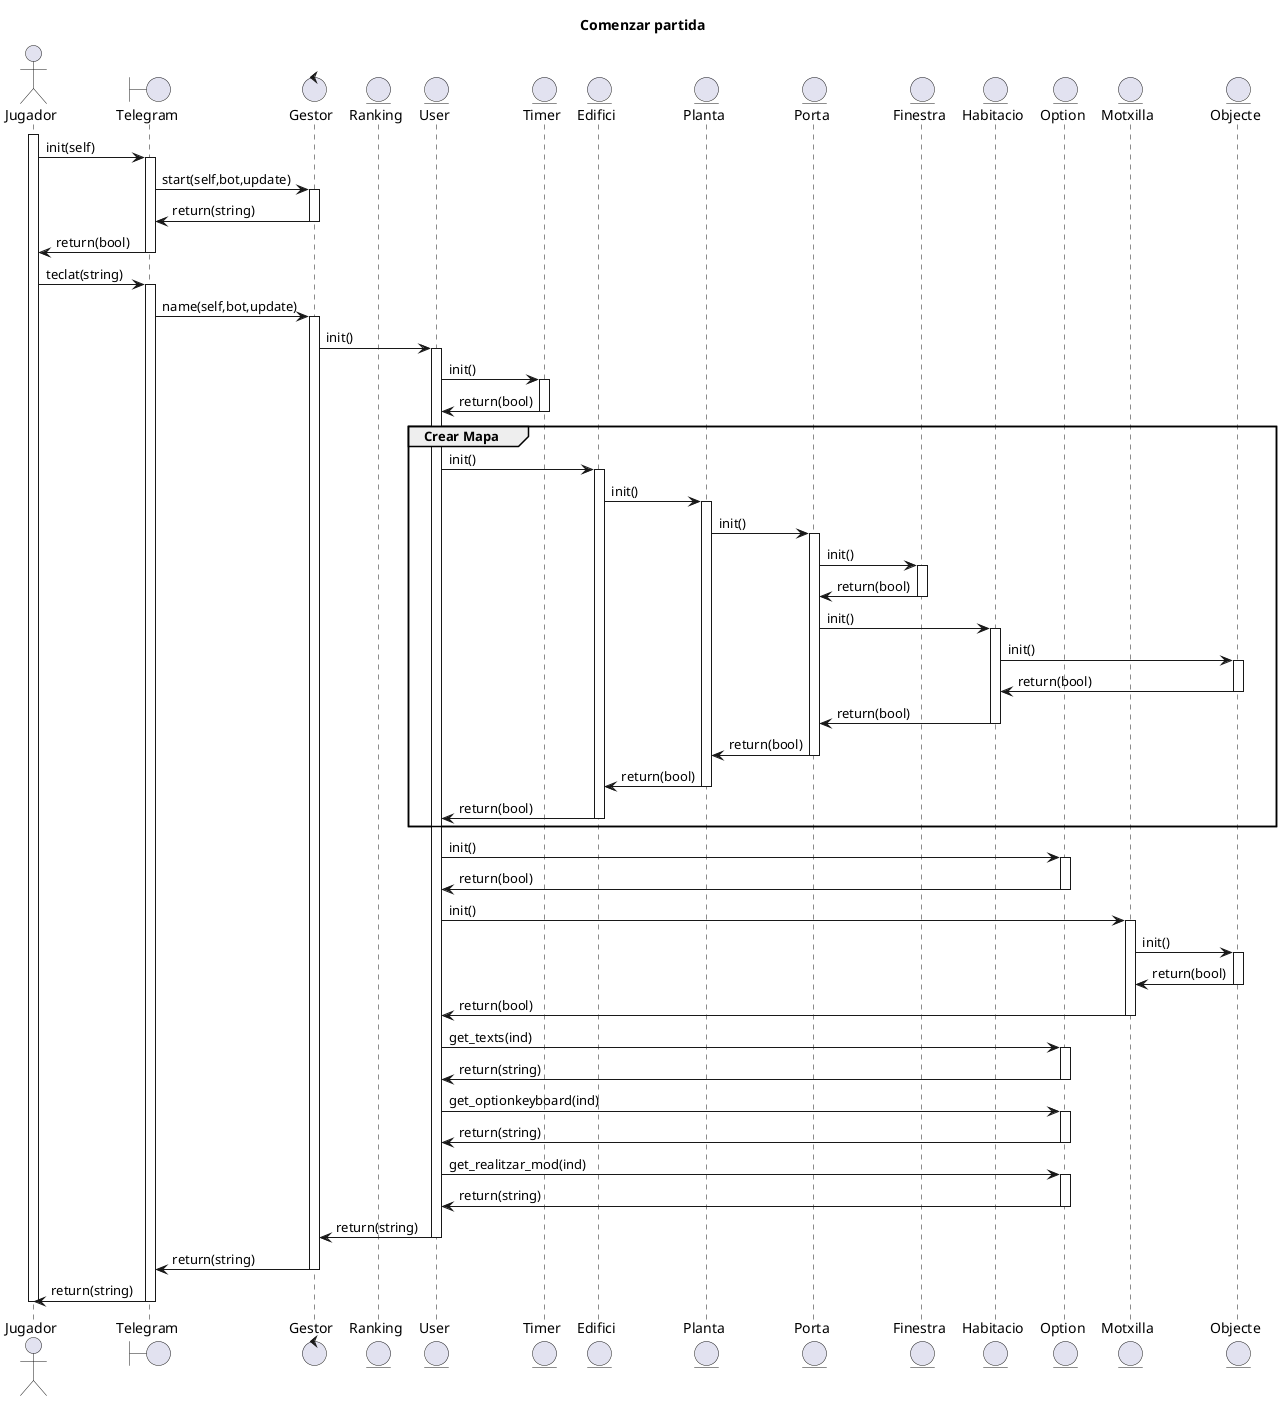 @startuml

title Comenzar partida

actor Jugador
boundary Telegram
control Gestor
entity Ranking
entity User
entity Timer
entity Edifici
entity Planta
entity Porta
entity Finestra
entity Habitacio
entity Option
entity Motxilla
entity Objecte

activate Jugador
Jugador -> Telegram : init(self)
activate Telegram
Telegram -> Gestor : start(self,bot,update)
activate Gestor
Gestor -> Telegram : return(string)
deactivate Gestor
Telegram -> Jugador : return(bool)
deactivate Telegram
Jugador -> Telegram : teclat(string)
activate Telegram
Telegram -> Gestor : name(self,bot,update)
activate Gestor
Gestor -> User : init()
activate User
User -> Timer : init()
activate Timer
Timer -> User : return(bool)
deactivate Timer

group Crear Mapa

User -> Edifici : init()
activate Edifici
Edifici -> Planta : init()
activate Planta
Planta -> Porta : init()
activate Porta
Porta -> Finestra : init()
activate Finestra
Finestra -> Porta : return(bool)
deactivate Finestra
Porta -> Habitacio : init()
activate Habitacio
Habitacio -> Objecte : init()
activate Objecte
Objecte -> Habitacio : return(bool)
deactivate Objecte
Habitacio -> Porta : return(bool)
deactivate Habitacio
Porta -> Planta : return(bool)
deactivate Porta
Planta -> Edifici : return(bool)
deactivate Planta
Edifici -> User : return(bool)
deactivate Edifici

end

User -> Option : init()
activate Option 
Option -> User : return(bool)
deactivate Option
User -> Motxilla : init()
activate Motxilla
Motxilla -> Objecte : init()
activate Objecte
Objecte -> Motxilla : return(bool)
deactivate Objecte
Motxilla -> User : return(bool)
deactivate Motxilla
User -> Option : get_texts(ind)
activate Option
Option -> User : return(string)
deactivate Option
User -> Option : get_optionkeyboard(ind)
activate Option
Option -> User : return(string)
deactivate Option
User -> Option : get_realitzar_mod(ind)
activate Option
Option -> User : return(string)
deactivate Option
User -> Gestor : return(string)
deactivate User
Gestor -> Telegram : return(string)
deactivate Gestor
Telegram -> Jugador : return(string)
deactivate Telegram
deactivate Jugador
@enduml
